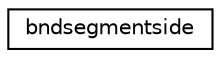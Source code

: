 digraph "Graphical Class Hierarchy"
{
 // LATEX_PDF_SIZE
  edge [fontname="Helvetica",fontsize="10",labelfontname="Helvetica",labelfontsize="10"];
  node [fontname="Helvetica",fontsize="10",shape=record];
  rankdir="LR";
  Node0 [label="bndsegmentside",height=0.2,width=0.4,color="black", fillcolor="white", style="filled",URL="$classbndsegmentside.html",tooltip=" "];
}
